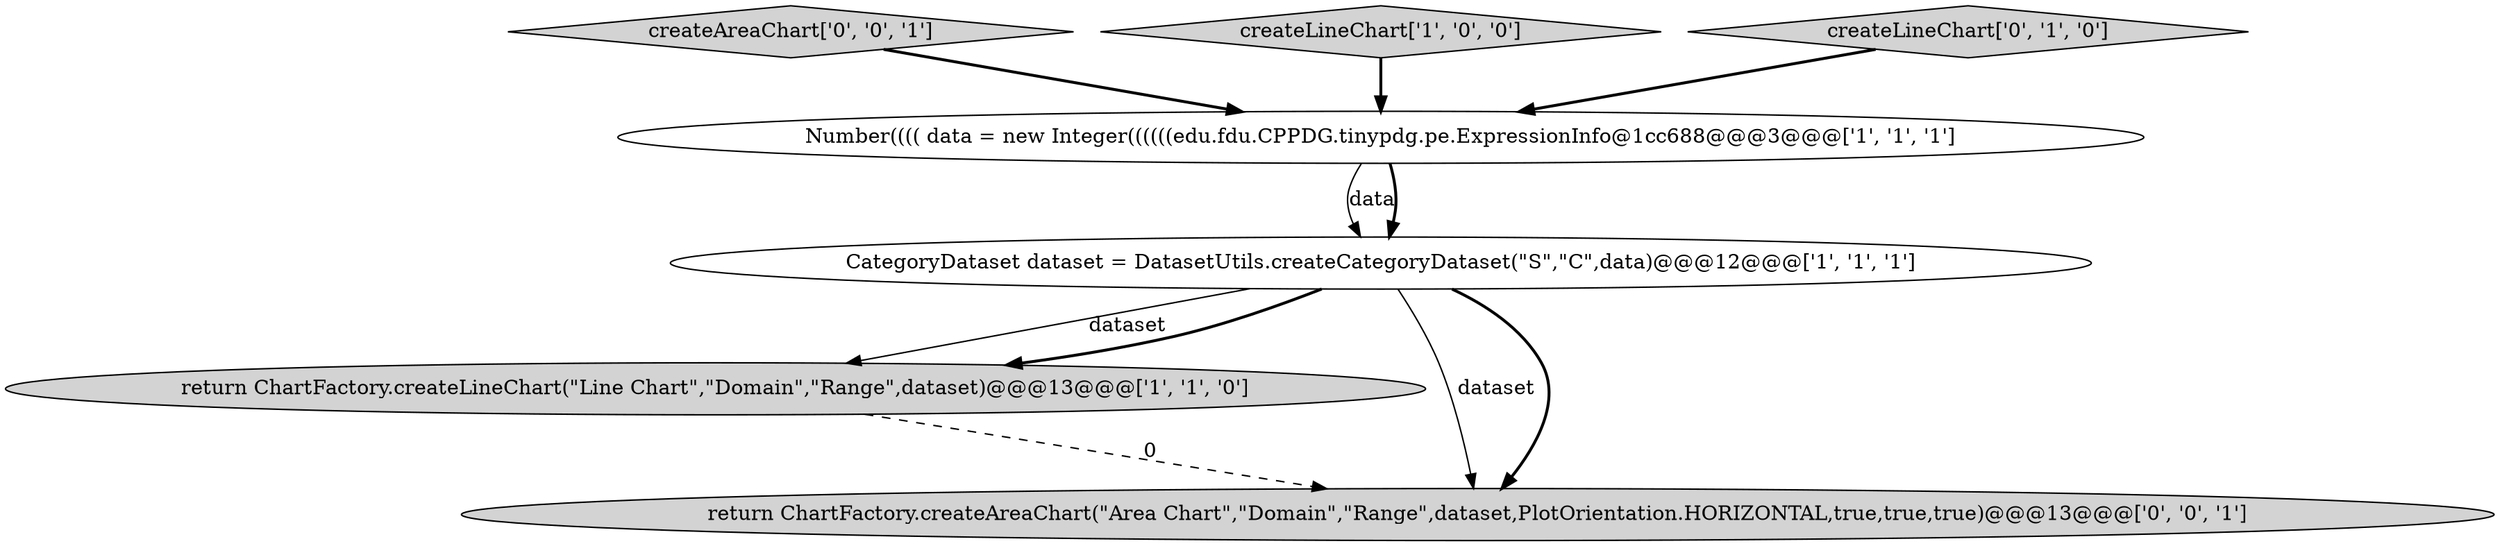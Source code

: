 digraph {
5 [style = filled, label = "createAreaChart['0', '0', '1']", fillcolor = lightgray, shape = diamond image = "AAA0AAABBB3BBB"];
0 [style = filled, label = "createLineChart['1', '0', '0']", fillcolor = lightgray, shape = diamond image = "AAA0AAABBB1BBB"];
3 [style = filled, label = "return ChartFactory.createLineChart(\"Line Chart\",\"Domain\",\"Range\",dataset)@@@13@@@['1', '1', '0']", fillcolor = lightgray, shape = ellipse image = "AAA0AAABBB1BBB"];
2 [style = filled, label = "CategoryDataset dataset = DatasetUtils.createCategoryDataset(\"S\",\"C\",data)@@@12@@@['1', '1', '1']", fillcolor = white, shape = ellipse image = "AAA0AAABBB1BBB"];
6 [style = filled, label = "return ChartFactory.createAreaChart(\"Area Chart\",\"Domain\",\"Range\",dataset,PlotOrientation.HORIZONTAL,true,true,true)@@@13@@@['0', '0', '1']", fillcolor = lightgray, shape = ellipse image = "AAA0AAABBB3BBB"];
4 [style = filled, label = "createLineChart['0', '1', '0']", fillcolor = lightgray, shape = diamond image = "AAA0AAABBB2BBB"];
1 [style = filled, label = "Number(((( data = new Integer((((((edu.fdu.CPPDG.tinypdg.pe.ExpressionInfo@1cc688@@@3@@@['1', '1', '1']", fillcolor = white, shape = ellipse image = "AAA0AAABBB1BBB"];
1->2 [style = solid, label="data"];
5->1 [style = bold, label=""];
1->2 [style = bold, label=""];
4->1 [style = bold, label=""];
3->6 [style = dashed, label="0"];
2->6 [style = solid, label="dataset"];
2->3 [style = solid, label="dataset"];
0->1 [style = bold, label=""];
2->6 [style = bold, label=""];
2->3 [style = bold, label=""];
}
